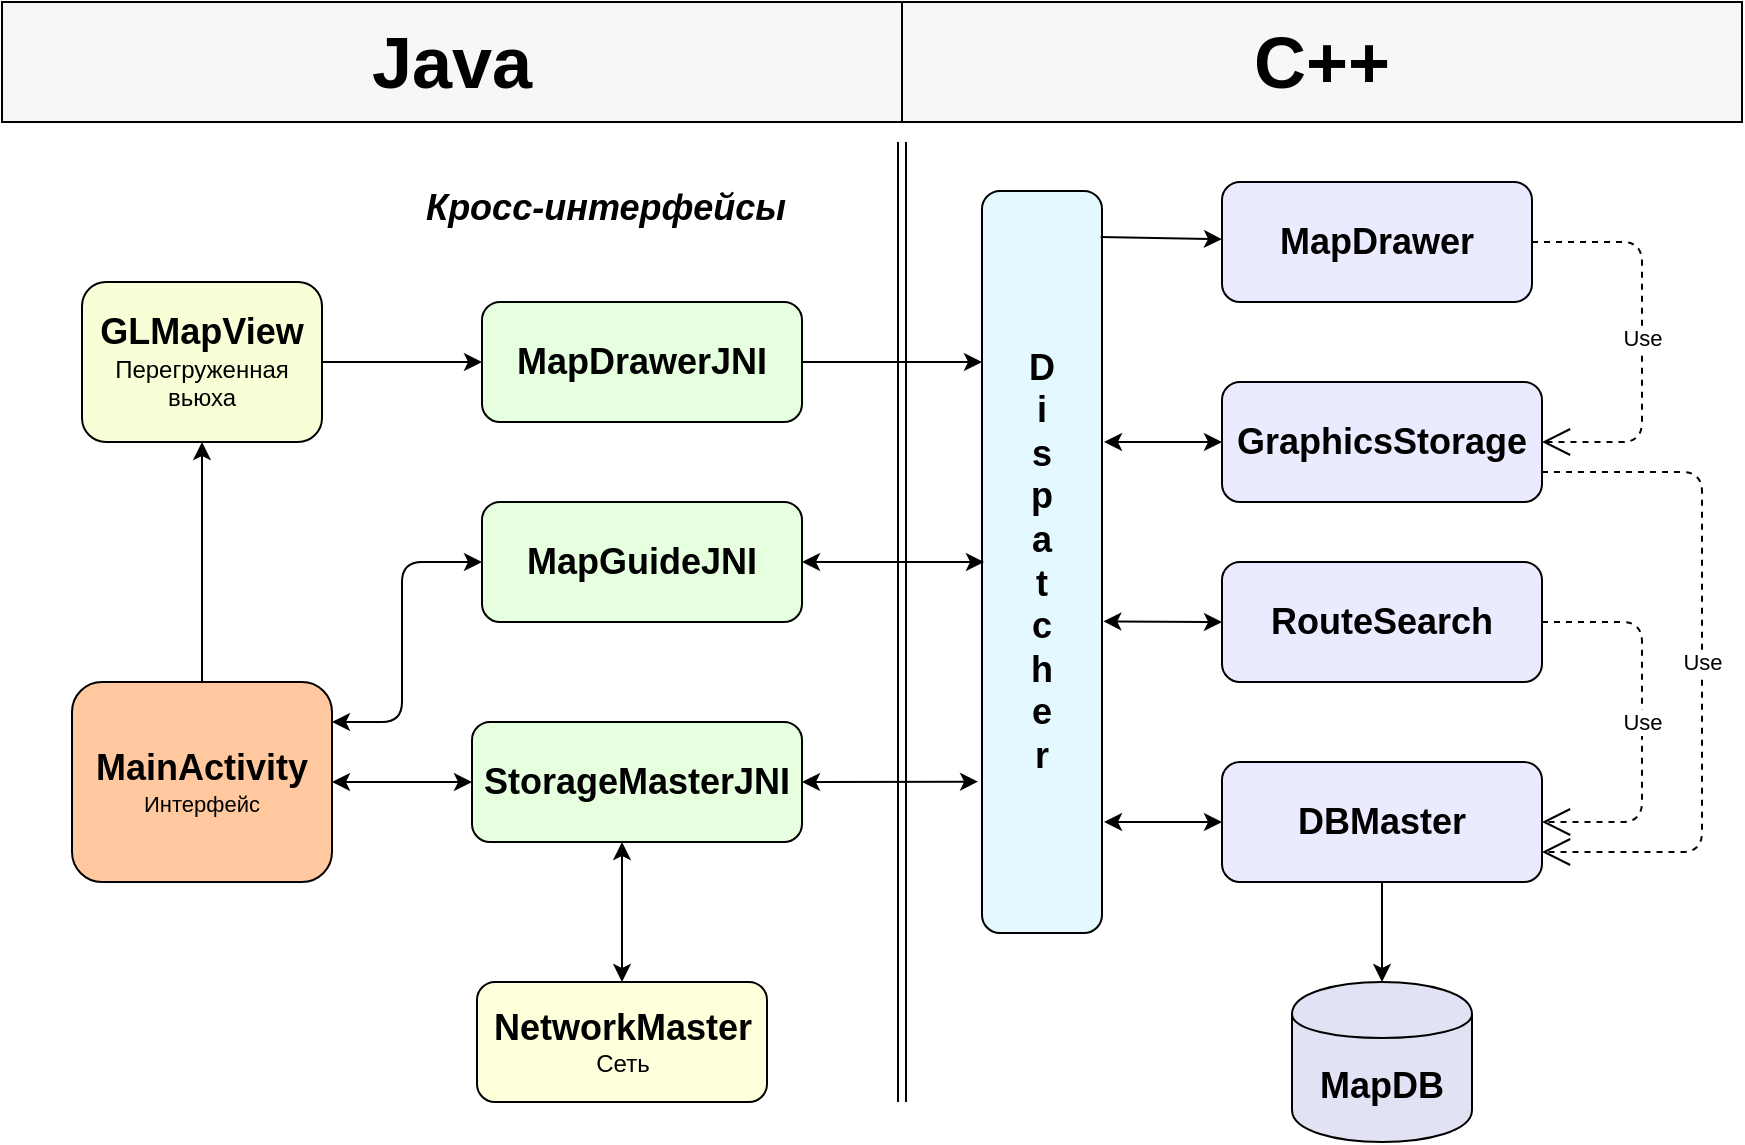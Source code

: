 <mxfile version="10.6.8" type="github"><diagram id="PqdEtVFga2BivdvLchrv" name="Page-1"><mxGraphModel dx="1085" dy="1752" grid="1" gridSize="10" guides="1" tooltips="1" connect="1" arrows="1" fold="1" page="1" pageScale="1" pageWidth="827" pageHeight="1169" math="0" shadow="0"><root><mxCell id="0"/><mxCell id="1" parent="0"/><mxCell id="bhOMIaNQyCJMmk3XGceG-1" value="&lt;font&gt;&lt;b&gt;&lt;font style=&quot;font-size: 18px&quot;&gt;MainActivity&lt;/font&gt;&lt;/b&gt;&lt;br&gt;&lt;font style=&quot;font-size: 11px&quot;&gt;Интерфейс&lt;/font&gt;&lt;br&gt;&lt;/font&gt;" style="rounded=1;whiteSpace=wrap;html=1;fillColor=#FFC89E;" vertex="1" parent="1"><mxGeometry x="35" y="150" width="130" height="100" as="geometry"/></mxCell><mxCell id="bhOMIaNQyCJMmk3XGceG-3" value="" style="shape=link;html=1;" edge="1" parent="1"><mxGeometry width="50" height="50" relative="1" as="geometry"><mxPoint x="450" y="360" as="sourcePoint"/><mxPoint x="450" y="-120" as="targetPoint"/></mxGeometry></mxCell><mxCell id="bhOMIaNQyCJMmk3XGceG-4" value="&lt;font style=&quot;font-size: 18px&quot;&gt;&lt;b&gt;MapDrawerJNI&lt;/b&gt;&lt;/font&gt;" style="rounded=1;whiteSpace=wrap;html=1;fillColor=#E6FFDE;" vertex="1" parent="1"><mxGeometry x="240" y="-40" width="160" height="60" as="geometry"/></mxCell><mxCell id="bhOMIaNQyCJMmk3XGceG-5" value="&lt;font style=&quot;font-size: 18px&quot;&gt;&lt;b&gt;StorageMasterJNI&lt;/b&gt;&lt;/font&gt;" style="rounded=1;whiteSpace=wrap;html=1;fillColor=#E6FFDE;" vertex="1" parent="1"><mxGeometry x="235" y="170" width="165" height="60" as="geometry"/></mxCell><mxCell id="bhOMIaNQyCJMmk3XGceG-6" value="&lt;font style=&quot;font-size: 18px&quot;&gt;&lt;b&gt;MapGuideJNI&lt;/b&gt;&lt;/font&gt;" style="rounded=1;whiteSpace=wrap;html=1;fillColor=#E6FFDE;" vertex="1" parent="1"><mxGeometry x="240" y="60" width="160" height="60" as="geometry"/></mxCell><mxCell id="bhOMIaNQyCJMmk3XGceG-7" value="" style="endArrow=classic;startArrow=classic;html=1;entryX=0;entryY=0.5;entryDx=0;entryDy=0;" edge="1" parent="1" target="bhOMIaNQyCJMmk3XGceG-6"><mxGeometry width="50" height="50" relative="1" as="geometry"><mxPoint x="165" y="170" as="sourcePoint"/><mxPoint x="240" y="240" as="targetPoint"/><Array as="points"><mxPoint x="200" y="170"/><mxPoint x="200" y="90"/></Array></mxGeometry></mxCell><mxCell id="bhOMIaNQyCJMmk3XGceG-8" value="" style="endArrow=classic;startArrow=classic;html=1;entryX=0;entryY=0.5;entryDx=0;entryDy=0;exitX=1;exitY=0.5;exitDx=0;exitDy=0;" edge="1" parent="1" source="bhOMIaNQyCJMmk3XGceG-1" target="bhOMIaNQyCJMmk3XGceG-5"><mxGeometry width="50" height="50" relative="1" as="geometry"><mxPoint x="120" y="190" as="sourcePoint"/><mxPoint x="190" y="60" as="targetPoint"/></mxGeometry></mxCell><mxCell id="bhOMIaNQyCJMmk3XGceG-9" value="&lt;font&gt;&lt;b&gt;&lt;font style=&quot;font-size: 18px&quot;&gt;NetworkMaster&lt;/font&gt;&lt;/b&gt;&lt;br&gt;&lt;font style=&quot;font-size: 12px&quot;&gt;Сеть&lt;/font&gt;&lt;br&gt;&lt;/font&gt;" style="rounded=1;whiteSpace=wrap;html=1;fillColor=#FEFFDB;" vertex="1" parent="1"><mxGeometry x="237.5" y="300" width="145" height="60" as="geometry"/></mxCell><mxCell id="bhOMIaNQyCJMmk3XGceG-10" value="" style="endArrow=classic;startArrow=classic;html=1;" edge="1" parent="1"><mxGeometry width="50" height="50" relative="1" as="geometry"><mxPoint x="310" y="300" as="sourcePoint"/><mxPoint x="310" y="230" as="targetPoint"/></mxGeometry></mxCell><mxCell id="bhOMIaNQyCJMmk3XGceG-11" value="&lt;font&gt;&lt;span style=&quot;font-weight: bold&quot;&gt;&lt;font style=&quot;font-size: 18px&quot;&gt;GLMapView&lt;/font&gt;&lt;/span&gt;&lt;br&gt;&lt;font style=&quot;font-size: 12px&quot;&gt;П&lt;font&gt;ерегруженная вьюха&lt;/font&gt;&lt;/font&gt;&lt;br&gt;&lt;/font&gt;" style="rounded=1;whiteSpace=wrap;html=1;fillColor=#F7FFD6;" vertex="1" parent="1"><mxGeometry x="40" y="-50" width="120" height="80" as="geometry"/></mxCell><mxCell id="bhOMIaNQyCJMmk3XGceG-12" value="" style="endArrow=classic;html=1;entryX=0.5;entryY=1;entryDx=0;entryDy=0;exitX=0.5;exitY=0;exitDx=0;exitDy=0;" edge="1" parent="1" source="bhOMIaNQyCJMmk3XGceG-1" target="bhOMIaNQyCJMmk3XGceG-11"><mxGeometry width="50" height="50" relative="1" as="geometry"><mxPoint x="60" y="150" as="sourcePoint"/><mxPoint x="-20" y="60" as="targetPoint"/></mxGeometry></mxCell><mxCell id="bhOMIaNQyCJMmk3XGceG-13" value="" style="endArrow=classic;html=1;entryX=0;entryY=0.5;entryDx=0;entryDy=0;" edge="1" parent="1" target="bhOMIaNQyCJMmk3XGceG-4"><mxGeometry width="50" height="50" relative="1" as="geometry"><mxPoint x="160" y="-10" as="sourcePoint"/><mxPoint x="220" y="-40" as="targetPoint"/></mxGeometry></mxCell><mxCell id="bhOMIaNQyCJMmk3XGceG-16" value="&lt;font style=&quot;font-size: 18px&quot;&gt;&lt;b&gt;&lt;font&gt;D&lt;br&gt;&lt;/font&gt;i&lt;br&gt;s&lt;br&gt;p&lt;br&gt;a&lt;br&gt;t&lt;br&gt;c&lt;br&gt;h&lt;br&gt;e&lt;br&gt;r&lt;/b&gt;&lt;/font&gt;&lt;br&gt;" style="rounded=1;whiteSpace=wrap;html=1;fillColor=#E3F9FF;" vertex="1" parent="1"><mxGeometry x="490" y="-95.5" width="60" height="371" as="geometry"/></mxCell><mxCell id="bhOMIaNQyCJMmk3XGceG-17" value="" style="endArrow=classic;startArrow=classic;html=1;exitX=1;exitY=0.5;exitDx=0;exitDy=0;" edge="1" parent="1" source="bhOMIaNQyCJMmk3XGceG-6"><mxGeometry width="50" height="50" relative="1" as="geometry"><mxPoint x="420" y="30" as="sourcePoint"/><mxPoint x="491" y="90" as="targetPoint"/></mxGeometry></mxCell><mxCell id="bhOMIaNQyCJMmk3XGceG-18" value="" style="endArrow=classic;startArrow=classic;html=1;exitX=1;exitY=0.5;exitDx=0;exitDy=0;entryX=-0.033;entryY=0.796;entryDx=0;entryDy=0;entryPerimeter=0;" edge="1" parent="1" source="bhOMIaNQyCJMmk3XGceG-5" target="bhOMIaNQyCJMmk3XGceG-16"><mxGeometry width="50" height="50" relative="1" as="geometry"><mxPoint x="440" y="230" as="sourcePoint"/><mxPoint x="490" y="180" as="targetPoint"/></mxGeometry></mxCell><mxCell id="bhOMIaNQyCJMmk3XGceG-19" value="" style="endArrow=classic;html=1;exitX=1;exitY=0.5;exitDx=0;exitDy=0;" edge="1" parent="1" source="bhOMIaNQyCJMmk3XGceG-4"><mxGeometry width="50" height="50" relative="1" as="geometry"><mxPoint x="430" y="30" as="sourcePoint"/><mxPoint x="490" y="-10" as="targetPoint"/></mxGeometry></mxCell><mxCell id="bhOMIaNQyCJMmk3XGceG-20" value="&lt;font&gt;&lt;font style=&quot;font-size: 18px&quot;&gt;&lt;b&gt;DBMaster&lt;/b&gt;&lt;/font&gt;&lt;br&gt;&lt;/font&gt;" style="rounded=1;whiteSpace=wrap;html=1;fillColor=#EBEBFF;" vertex="1" parent="1"><mxGeometry x="610" y="190" width="160" height="60" as="geometry"/></mxCell><mxCell id="bhOMIaNQyCJMmk3XGceG-21" value="&lt;font style=&quot;font-size: 18px&quot;&gt;&lt;b&gt;MapDB&lt;/b&gt;&lt;/font&gt;" style="shape=cylinder;whiteSpace=wrap;html=1;boundedLbl=1;backgroundOutline=1;fillColor=#E2E2F5;" vertex="1" parent="1"><mxGeometry x="645" y="300" width="90" height="80" as="geometry"/></mxCell><mxCell id="bhOMIaNQyCJMmk3XGceG-22" value="" style="endArrow=classic;html=1;exitX=0.5;exitY=1;exitDx=0;exitDy=0;" edge="1" parent="1" source="bhOMIaNQyCJMmk3XGceG-20" target="bhOMIaNQyCJMmk3XGceG-21"><mxGeometry width="50" height="50" relative="1" as="geometry"><mxPoint x="630" y="310" as="sourcePoint"/><mxPoint x="680" y="260" as="targetPoint"/></mxGeometry></mxCell><mxCell id="bhOMIaNQyCJMmk3XGceG-23" value="&lt;font style=&quot;font-size: 18px&quot;&gt;&lt;b&gt;RouteSearch&lt;/b&gt;&lt;/font&gt;" style="rounded=1;whiteSpace=wrap;html=1;fillColor=#EBEBFF;" vertex="1" parent="1"><mxGeometry x="610" y="90" width="160" height="60" as="geometry"/></mxCell><mxCell id="bhOMIaNQyCJMmk3XGceG-24" value="&lt;font style=&quot;font-size: 18px&quot;&gt;&lt;b&gt;MapDrawer&lt;/b&gt;&lt;/font&gt;" style="rounded=1;whiteSpace=wrap;html=1;fillColor=#EBEBFF;" vertex="1" parent="1"><mxGeometry x="610" y="-100" width="155" height="60" as="geometry"/></mxCell><mxCell id="bhOMIaNQyCJMmk3XGceG-25" value="&lt;font style=&quot;font-size: 18px&quot;&gt;&lt;b&gt;GraphicsStorage&lt;/b&gt;&lt;/font&gt;" style="rounded=1;whiteSpace=wrap;html=1;fillColor=#EBEBFF;" vertex="1" parent="1"><mxGeometry x="610" width="160" height="60" as="geometry"/></mxCell><mxCell id="bhOMIaNQyCJMmk3XGceG-26" value="" style="endArrow=classic;startArrow=classic;html=1;entryX=0;entryY=0.5;entryDx=0;entryDy=0;" edge="1" parent="1" target="bhOMIaNQyCJMmk3XGceG-20"><mxGeometry width="50" height="50" relative="1" as="geometry"><mxPoint x="551" y="220" as="sourcePoint"/><mxPoint x="620" y="250" as="targetPoint"/></mxGeometry></mxCell><mxCell id="bhOMIaNQyCJMmk3XGceG-27" value="" style="endArrow=classic;startArrow=classic;html=1;exitX=1.011;exitY=0.58;exitDx=0;exitDy=0;entryX=0;entryY=0.5;entryDx=0;entryDy=0;exitPerimeter=0;" edge="1" parent="1" source="bhOMIaNQyCJMmk3XGceG-16" target="bhOMIaNQyCJMmk3XGceG-23"><mxGeometry width="50" height="50" relative="1" as="geometry"><mxPoint x="590" y="120" as="sourcePoint"/><mxPoint x="640" y="70" as="targetPoint"/></mxGeometry></mxCell><mxCell id="bhOMIaNQyCJMmk3XGceG-28" value="" style="endArrow=classic;startArrow=classic;html=1;entryX=0;entryY=0.5;entryDx=0;entryDy=0;" edge="1" parent="1" target="bhOMIaNQyCJMmk3XGceG-25"><mxGeometry width="50" height="50" relative="1" as="geometry"><mxPoint x="551" y="30" as="sourcePoint"/><mxPoint x="640" y="-2" as="targetPoint"/></mxGeometry></mxCell><mxCell id="bhOMIaNQyCJMmk3XGceG-29" value="" style="endArrow=classic;html=1;exitX=0.989;exitY=0.062;exitDx=0;exitDy=0;exitPerimeter=0;" edge="1" parent="1" source="bhOMIaNQyCJMmk3XGceG-16" target="bhOMIaNQyCJMmk3XGceG-24"><mxGeometry width="50" height="50" relative="1" as="geometry"><mxPoint x="550" y="-80" as="sourcePoint"/><mxPoint x="640" y="-120" as="targetPoint"/></mxGeometry></mxCell><mxCell id="bhOMIaNQyCJMmk3XGceG-33" value="Use" style="endArrow=open;endSize=12;dashed=1;html=1;entryX=1;entryY=0.5;entryDx=0;entryDy=0;exitX=1;exitY=0.5;exitDx=0;exitDy=0;" edge="1" parent="1" source="bhOMIaNQyCJMmk3XGceG-23" target="bhOMIaNQyCJMmk3XGceG-20"><mxGeometry width="160" relative="1" as="geometry"><mxPoint x="870" y="10" as="sourcePoint"/><mxPoint x="780" y="220" as="targetPoint"/><Array as="points"><mxPoint x="820" y="120"/><mxPoint x="820" y="220"/></Array></mxGeometry></mxCell><mxCell id="bhOMIaNQyCJMmk3XGceG-34" value="Use" style="endArrow=open;endSize=12;dashed=1;html=1;exitX=1;exitY=0.5;exitDx=0;exitDy=0;entryX=1;entryY=0.5;entryDx=0;entryDy=0;" edge="1" parent="1" source="bhOMIaNQyCJMmk3XGceG-24" target="bhOMIaNQyCJMmk3XGceG-25"><mxGeometry width="160" relative="1" as="geometry"><mxPoint x="830" y="-70" as="sourcePoint"/><mxPoint x="990" y="-70" as="targetPoint"/><Array as="points"><mxPoint x="820" y="-70"/><mxPoint x="820" y="30"/></Array></mxGeometry></mxCell><mxCell id="bhOMIaNQyCJMmk3XGceG-35" value="Use" style="endArrow=open;endSize=12;dashed=1;html=1;exitX=1;exitY=0.75;exitDx=0;exitDy=0;entryX=1;entryY=0.75;entryDx=0;entryDy=0;" edge="1" parent="1" source="bhOMIaNQyCJMmk3XGceG-25" target="bhOMIaNQyCJMmk3XGceG-20"><mxGeometry width="160" relative="1" as="geometry"><mxPoint x="900" y="60" as="sourcePoint"/><mxPoint x="1060" y="60" as="targetPoint"/><Array as="points"><mxPoint x="850" y="45"/><mxPoint x="850" y="235"/></Array></mxGeometry></mxCell><mxCell id="bhOMIaNQyCJMmk3XGceG-37" value="&lt;font style=&quot;font-size: 18px&quot;&gt;&lt;b&gt;&lt;i&gt;Кросс-интерфейсы&lt;/i&gt;&lt;/b&gt;&lt;/font&gt;" style="text;html=1;resizable=0;points=[];autosize=1;align=left;verticalAlign=top;spacingTop=-4;" vertex="1" parent="1"><mxGeometry x="210" y="-100" width="200" height="20" as="geometry"/></mxCell><mxCell id="bhOMIaNQyCJMmk3XGceG-38" value="&lt;b&gt;&lt;font style=&quot;font-size: 36px&quot;&gt;Java&lt;/font&gt;&lt;/b&gt;" style="rounded=0;whiteSpace=wrap;html=1;fillColor=#F7F7F7;" vertex="1" parent="1"><mxGeometry y="-190" width="450" height="60" as="geometry"/></mxCell><mxCell id="bhOMIaNQyCJMmk3XGceG-39" value="&lt;font style=&quot;font-size: 36px&quot;&gt;&lt;b&gt;C++&lt;/b&gt;&lt;/font&gt;" style="rounded=0;whiteSpace=wrap;html=1;fillColor=#F7F7F7;" vertex="1" parent="1"><mxGeometry x="450" y="-190" width="420" height="60" as="geometry"/></mxCell></root></mxGraphModel></diagram></mxfile>